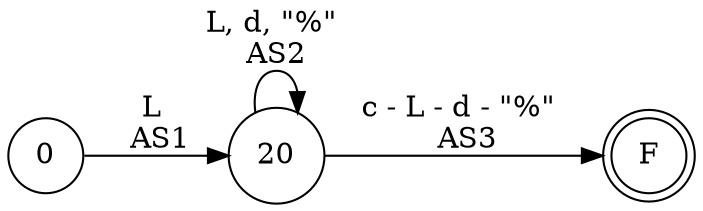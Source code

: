 digraph DFA {
    rankdir = LR;
    node [shape = circle;];
    F [shape = doublecircle;];
    
    0 -> 20 [label = "L \n AS1";];
    20 -> 20 [label = "L, d, \"%\" \nAS2";];
    20 -> F [label = "c - L - d - \"%\" \n AS3";];
}